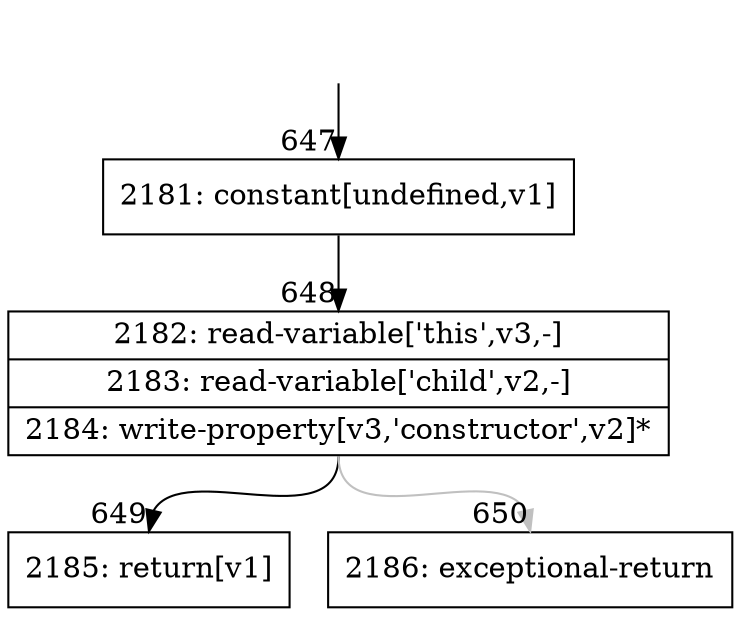 digraph {
rankdir="TD"
BB_entry59[shape=none,label=""];
BB_entry59 -> BB647 [tailport=s, headport=n, headlabel="    647"]
BB647 [shape=record label="{2181: constant[undefined,v1]}" ] 
BB647 -> BB648 [tailport=s, headport=n, headlabel="      648"]
BB648 [shape=record label="{2182: read-variable['this',v3,-]|2183: read-variable['child',v2,-]|2184: write-property[v3,'constructor',v2]*}" ] 
BB648 -> BB649 [tailport=s, headport=n, headlabel="      649"]
BB648 -> BB650 [tailport=s, headport=n, color=gray, headlabel="      650"]
BB649 [shape=record label="{2185: return[v1]}" ] 
BB650 [shape=record label="{2186: exceptional-return}" ] 
//#$~ 642
}
